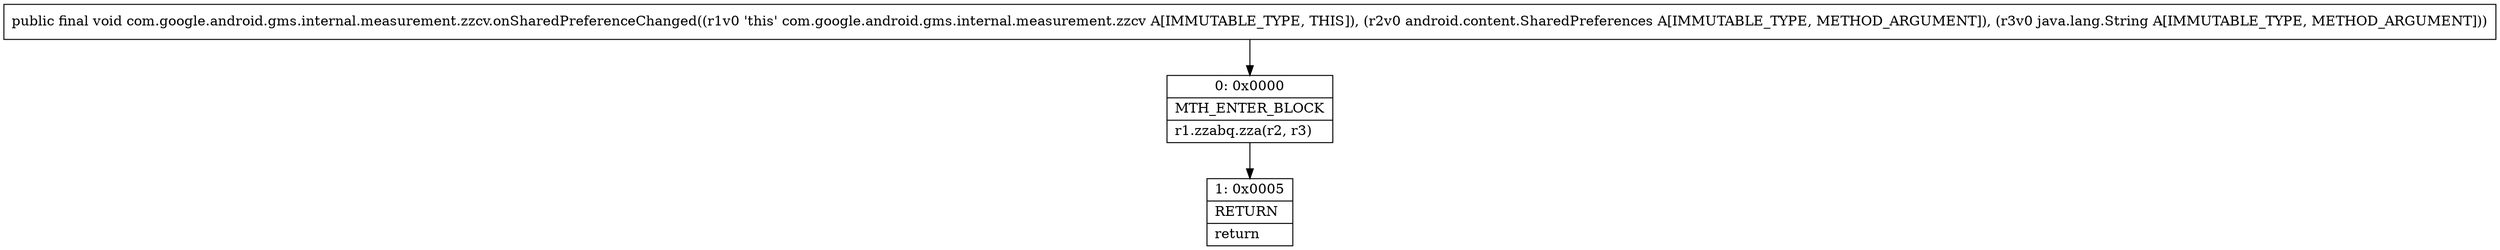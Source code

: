 digraph "CFG forcom.google.android.gms.internal.measurement.zzcv.onSharedPreferenceChanged(Landroid\/content\/SharedPreferences;Ljava\/lang\/String;)V" {
Node_0 [shape=record,label="{0\:\ 0x0000|MTH_ENTER_BLOCK\l|r1.zzabq.zza(r2, r3)\l}"];
Node_1 [shape=record,label="{1\:\ 0x0005|RETURN\l|return\l}"];
MethodNode[shape=record,label="{public final void com.google.android.gms.internal.measurement.zzcv.onSharedPreferenceChanged((r1v0 'this' com.google.android.gms.internal.measurement.zzcv A[IMMUTABLE_TYPE, THIS]), (r2v0 android.content.SharedPreferences A[IMMUTABLE_TYPE, METHOD_ARGUMENT]), (r3v0 java.lang.String A[IMMUTABLE_TYPE, METHOD_ARGUMENT])) }"];
MethodNode -> Node_0;
Node_0 -> Node_1;
}


